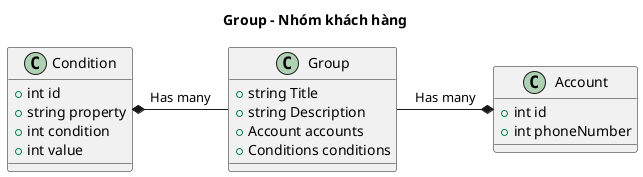 @startuml
title Group - Nhóm khách hàng


class Group {
  +string Title
  +string Description
  +Account accounts
  +Conditions conditions
}

Group -right* Account : Has many
Group -left* Condition : Has many


class Account {
    +int id
    +int phoneNumber
}

class Condition {
    +int id
    +string property
    +int condition
    +int value
}





@enduml
